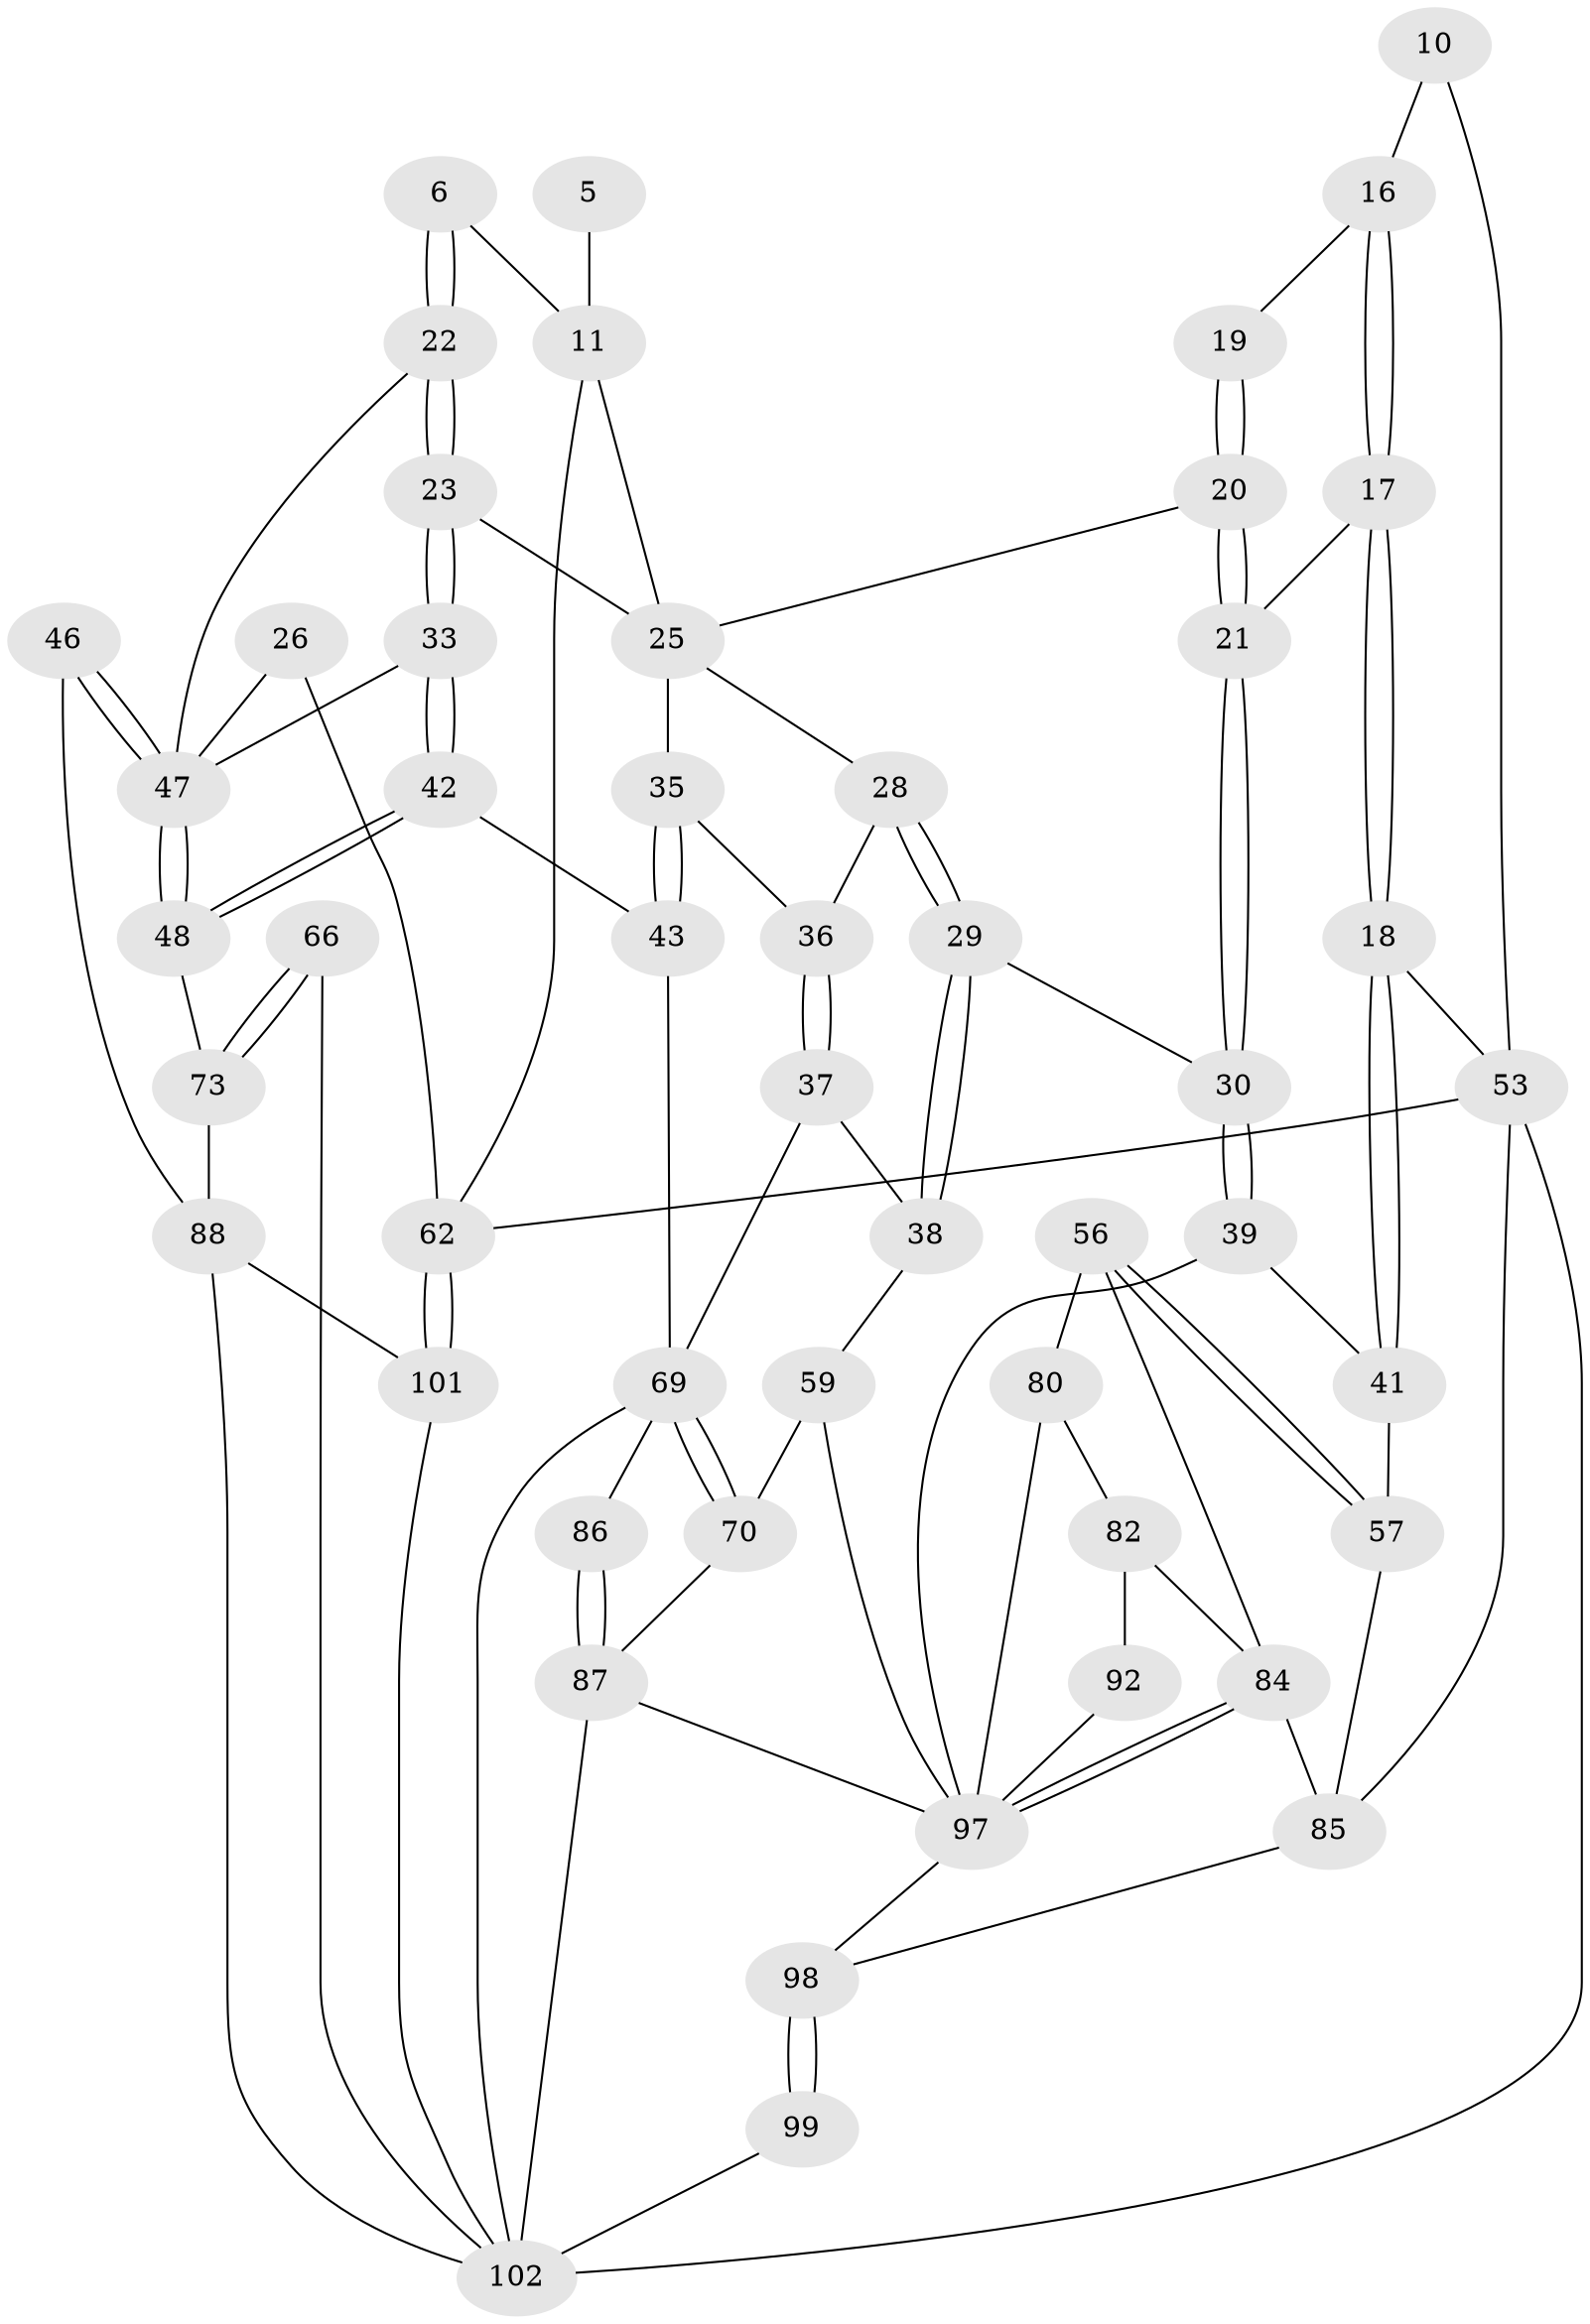 // original degree distribution, {3: 0.029411764705882353, 6: 0.21568627450980393, 4: 0.21568627450980393, 5: 0.5392156862745098}
// Generated by graph-tools (version 1.1) at 2025/00/03/09/25 05:00:53]
// undirected, 51 vertices, 107 edges
graph export_dot {
graph [start="1"]
  node [color=gray90,style=filled];
  5 [pos="+0.8468394521953196+0.045651046071185586"];
  6 [pos="+0.8051704443895242+0.14011722831888726"];
  10 [pos="+0.34926470036147866+0"];
  11 [pos="+0.6920969805697127+0.05019260130468891",super="+4+7"];
  16 [pos="+0.37163232579860245+0.12757366488318128",super="+15"];
  17 [pos="+0.3612967405018089+0.2124993588856843"];
  18 [pos="+0+0"];
  19 [pos="+0.43281100441264436+0.1299503676241877",super="+14"];
  20 [pos="+0.4009767123244033+0.2598656305819048",super="+13"];
  21 [pos="+0.3947777555535741+0.2684832567174485"];
  22 [pos="+0.8138890673781505+0.17235540348404735"];
  23 [pos="+0.7568951264415132+0.2848533972846718"];
  25 [pos="+0.6162439189494394+0.17094917892177433",super="+24+12"];
  26 [pos="+1+0"];
  28 [pos="+0.5420288454303287+0.28032224273229767"];
  29 [pos="+0.4416857701851862+0.3451878277355911"];
  30 [pos="+0.3944145362144801+0.3211204392646814"];
  33 [pos="+0.8084269534970613+0.32863318482391435"];
  35 [pos="+0.7017287167570817+0.31198252621542444"];
  36 [pos="+0.6648703731597609+0.3262034554656123"];
  37 [pos="+0.5561096246114634+0.4261225758009129"];
  38 [pos="+0.44583484465654066+0.3507204410410621"];
  39 [pos="+0.2864236270264133+0.3657578361874331"];
  41 [pos="+0+0",super="+40"];
  42 [pos="+0.7990077482040355+0.4936420563332998"];
  43 [pos="+0.6904980269552429+0.48843489200183887"];
  46 [pos="+1+0.4344982271706013"];
  47 [pos="+1+0.43363707387019224",super="+32+34"];
  48 [pos="+0.811408722136957+0.5046633226352369"];
  53 [pos="+0+1",super="+9"];
  56 [pos="+0.19287768628985383+0.5707185845952203"];
  57 [pos="+0.17769270196776504+0.5213108684437646",super="+51"];
  59 [pos="+0.4306090277064803+0.5656730469754703",super="+49"];
  62 [pos="+1+1",super="+8"];
  66 [pos="+0.7984704318778838+0.669601065178517"];
  69 [pos="+0.6316034151969901+0.6931361497006875",super="+68+45"];
  70 [pos="+0.5513855076148909+0.5876048335333325",super="+58"];
  73 [pos="+1+0.6165453414530924",super="+65"];
  80 [pos="+0.3064179945741298+0.710659356079919",super="+76"];
  82 [pos="+0.1506603064078124+0.7411966395565064",super="+81"];
  84 [pos="+0.09115033210065183+0.7377255055952665",super="+83"];
  85 [pos="+0.049649832049619334+0.7577105654383727",super="+52"];
  86 [pos="+0.5387902195836015+0.6918922794501887"];
  87 [pos="+0.46701582878459375+0.8742076491546078",super="+77+71+72"];
  88 [pos="+0.8226639463009257+0.8331106912685926",super="+74+64"];
  92 [pos="+0.27003331673682746+0.8173872671810554"];
  97 [pos="+0.2667763407185731+0.8717014081533606",super="+91+78+79+75+61"];
  98 [pos="+0.0969813441326577+0.8557409694650451",super="+96"];
  99 [pos="+0.09364303778168236+0.9757376404939346",super="+95"];
  101 [pos="+0.9287915475363773+1",super="+93+63"];
  102 [pos="+0.4722555721978416+1",super="+94+100"];
  5 -- 11 [weight=2];
  6 -- 22;
  6 -- 22;
  6 -- 11 [weight=2];
  10 -- 53;
  10 -- 16;
  11 -- 62;
  11 -- 25;
  16 -- 17;
  16 -- 17;
  16 -- 19 [weight=2];
  17 -- 18;
  17 -- 18;
  17 -- 21;
  18 -- 41;
  18 -- 41;
  18 -- 53;
  19 -- 20 [weight=2];
  19 -- 20;
  20 -- 21;
  20 -- 21;
  20 -- 25;
  21 -- 30;
  21 -- 30;
  22 -- 23;
  22 -- 23;
  22 -- 47;
  23 -- 33;
  23 -- 33;
  23 -- 25;
  25 -- 28;
  25 -- 35;
  26 -- 62;
  26 -- 47 [weight=2];
  28 -- 29;
  28 -- 29;
  28 -- 36;
  29 -- 30;
  29 -- 38;
  29 -- 38;
  30 -- 39;
  30 -- 39;
  33 -- 42;
  33 -- 42;
  33 -- 47;
  35 -- 36;
  35 -- 43;
  35 -- 43;
  36 -- 37;
  36 -- 37;
  37 -- 38;
  37 -- 69;
  38 -- 59;
  39 -- 41;
  39 -- 97;
  41 -- 57 [weight=2];
  42 -- 43;
  42 -- 48;
  42 -- 48;
  43 -- 69;
  46 -- 47 [weight=2];
  46 -- 47;
  46 -- 88;
  47 -- 48;
  47 -- 48;
  48 -- 73;
  53 -- 62 [weight=2];
  53 -- 85;
  53 -- 102;
  56 -- 57;
  56 -- 57;
  56 -- 80;
  56 -- 84;
  57 -- 85;
  59 -- 70;
  59 -- 97 [weight=2];
  62 -- 101 [weight=2];
  62 -- 101;
  66 -- 73 [weight=2];
  66 -- 73;
  66 -- 102;
  69 -- 70 [weight=2];
  69 -- 70;
  69 -- 86;
  69 -- 102;
  70 -- 87;
  73 -- 88;
  80 -- 82;
  80 -- 97 [weight=3];
  82 -- 92 [weight=2];
  82 -- 84;
  84 -- 85;
  84 -- 97;
  84 -- 97;
  85 -- 98;
  86 -- 87 [weight=2];
  86 -- 87;
  87 -- 97 [weight=2];
  87 -- 102;
  88 -- 102;
  88 -- 101 [weight=2];
  92 -- 97;
  97 -- 98;
  98 -- 99 [weight=2];
  98 -- 99;
  99 -- 102 [weight=2];
  101 -- 102;
}
